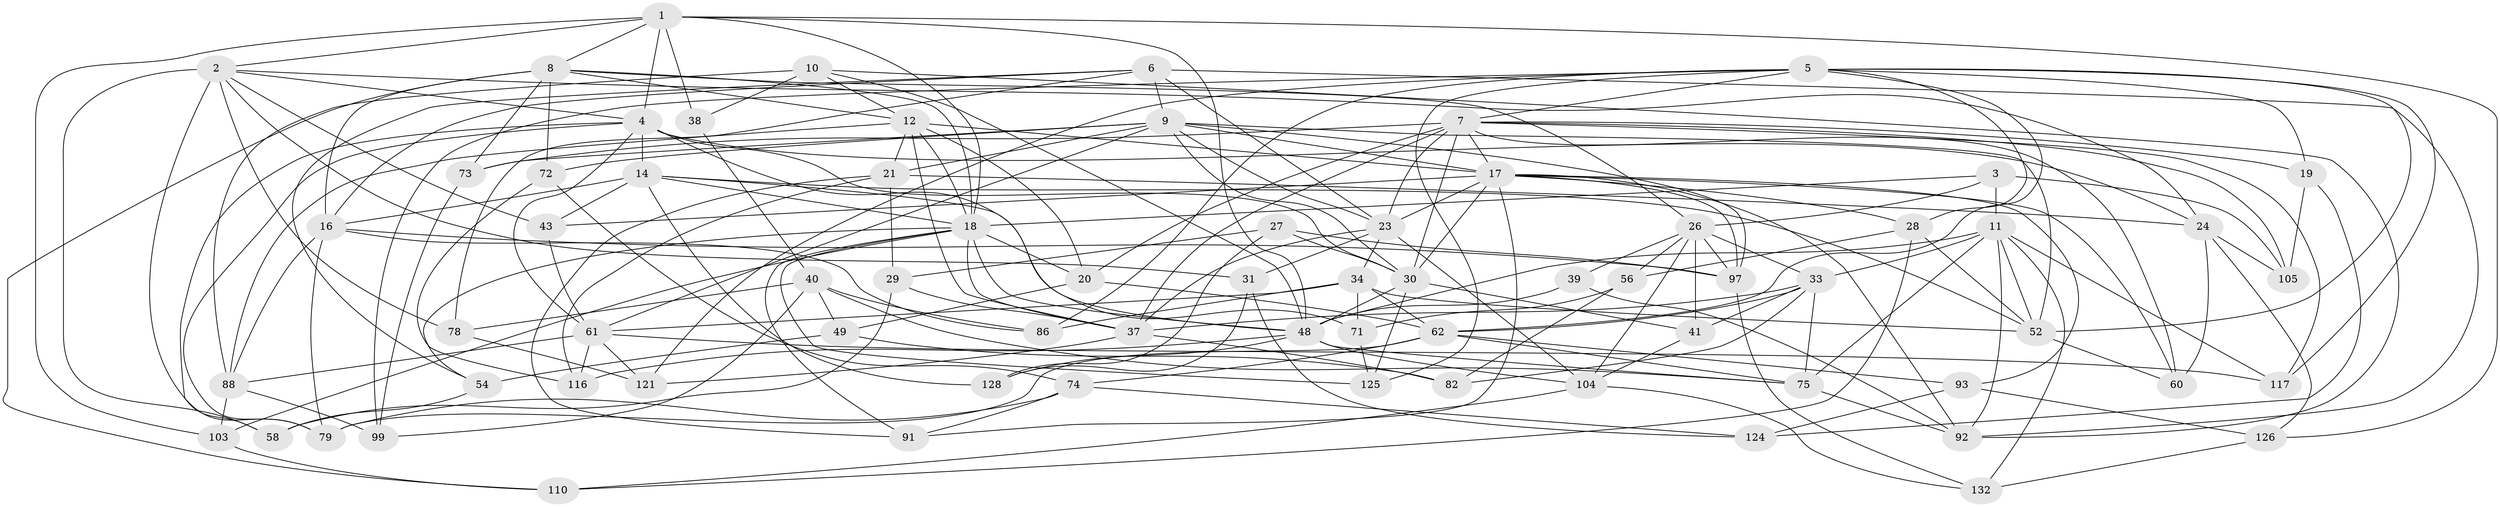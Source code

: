// original degree distribution, {4: 1.0}
// Generated by graph-tools (version 1.1) at 2025/16/03/09/25 04:16:28]
// undirected, 71 vertices, 205 edges
graph export_dot {
graph [start="1"]
  node [color=gray90,style=filled];
  1 [super="+47"];
  2 [super="+44+100"];
  3;
  4 [super="+118+13"];
  5 [super="+90+55"];
  6 [super="+84"];
  7 [super="+94+134+130"];
  8 [super="+15"];
  9 [super="+70"];
  10 [super="+57"];
  11 [super="+25+32"];
  12 [super="+45"];
  14 [super="+22+108"];
  16 [super="+35"];
  17 [super="+77+53+42"];
  18 [super="+46+59"];
  19;
  20 [super="+89"];
  21 [super="+133"];
  23 [super="+120+36"];
  24 [super="+101"];
  26 [super="+98+51"];
  27;
  28 [super="+109"];
  29;
  30 [super="+87+143"];
  31;
  33 [super="+67"];
  34 [super="+123"];
  37 [super="+76"];
  38;
  39;
  40 [super="+63"];
  41;
  43;
  48 [super="+64+129+50"];
  49;
  52 [super="+127+65"];
  54;
  56;
  58;
  60;
  61 [super="+135+113"];
  62 [super="+81+69"];
  71;
  72;
  73;
  74 [super="+122"];
  75 [super="+107"];
  78;
  79 [super="+138"];
  82;
  86;
  88 [super="+95"];
  91;
  92 [super="+111"];
  93;
  97 [super="+106"];
  99;
  103;
  104 [super="+137"];
  105;
  110;
  116;
  117;
  121;
  124;
  125;
  126;
  128;
  132;
  1 -- 38;
  1 -- 126;
  1 -- 2;
  1 -- 18;
  1 -- 4;
  1 -- 103;
  1 -- 8;
  1 -- 48;
  2 -- 78;
  2 -- 31;
  2 -- 24;
  2 -- 43;
  2 -- 58;
  2 -- 4;
  2 -- 79;
  3 -- 105;
  3 -- 11;
  3 -- 26;
  3 -- 18;
  4 -- 58;
  4 -- 79;
  4 -- 30;
  4 -- 61;
  4 -- 48 [weight=2];
  4 -- 24;
  4 -- 14;
  5 -- 121;
  5 -- 19;
  5 -- 99;
  5 -- 86;
  5 -- 28;
  5 -- 125;
  5 -- 62;
  5 -- 117;
  5 -- 52;
  5 -- 7;
  6 -- 9;
  6 -- 54;
  6 -- 78;
  6 -- 92;
  6 -- 23;
  6 -- 16;
  7 -- 60;
  7 -- 73;
  7 -- 105;
  7 -- 17;
  7 -- 20 [weight=2];
  7 -- 37;
  7 -- 19;
  7 -- 117;
  7 -- 23;
  7 -- 30;
  8 -- 110;
  8 -- 16;
  8 -- 18;
  8 -- 73;
  8 -- 26;
  8 -- 72;
  8 -- 12;
  9 -- 73;
  9 -- 97;
  9 -- 17;
  9 -- 52;
  9 -- 21;
  9 -- 23;
  9 -- 72;
  9 -- 61;
  9 -- 30;
  10 -- 38 [weight=2];
  10 -- 12;
  10 -- 48;
  10 -- 92;
  10 -- 88;
  11 -- 75;
  11 -- 92;
  11 -- 132;
  11 -- 117;
  11 -- 52;
  11 -- 33;
  11 -- 48;
  12 -- 17;
  12 -- 18;
  12 -- 37;
  12 -- 21;
  12 -- 88;
  12 -- 20;
  14 -- 18;
  14 -- 43;
  14 -- 71;
  14 -- 16 [weight=2];
  14 -- 52;
  14 -- 128;
  16 -- 97;
  16 -- 88;
  16 -- 86;
  16 -- 79;
  17 -- 92;
  17 -- 93;
  17 -- 43;
  17 -- 23;
  17 -- 97;
  17 -- 60;
  17 -- 91;
  17 -- 28;
  17 -- 30;
  18 -- 103;
  18 -- 54;
  18 -- 91;
  18 -- 125;
  18 -- 37;
  18 -- 48;
  18 -- 20;
  19 -- 124;
  19 -- 105;
  20 -- 49;
  20 -- 62;
  21 -- 29;
  21 -- 91;
  21 -- 24;
  21 -- 116;
  23 -- 104;
  23 -- 31;
  23 -- 34;
  23 -- 37;
  24 -- 60;
  24 -- 105;
  24 -- 126;
  26 -- 56;
  26 -- 39 [weight=2];
  26 -- 41;
  26 -- 104;
  26 -- 97;
  26 -- 33 [weight=2];
  27 -- 29;
  27 -- 128;
  27 -- 97;
  27 -- 30;
  28 -- 110;
  28 -- 56;
  28 -- 52 [weight=2];
  29 -- 37;
  29 -- 58;
  30 -- 48;
  30 -- 41;
  30 -- 125;
  31 -- 124;
  31 -- 128;
  33 -- 75;
  33 -- 82;
  33 -- 37;
  33 -- 41;
  33 -- 62;
  34 -- 71;
  34 -- 52;
  34 -- 61;
  34 -- 86;
  34 -- 62;
  37 -- 82;
  37 -- 121;
  38 -- 40;
  39 -- 92;
  39 -- 48;
  40 -- 49;
  40 -- 99;
  40 -- 86;
  40 -- 78;
  40 -- 75;
  41 -- 104;
  43 -- 61;
  48 -- 104;
  48 -- 75;
  48 -- 128;
  48 -- 116;
  49 -- 82;
  49 -- 54;
  52 -- 60;
  54 -- 58;
  56 -- 82;
  56 -- 71;
  61 -- 121;
  61 -- 116;
  61 -- 117;
  61 -- 88;
  62 -- 93;
  62 -- 74;
  62 -- 75;
  62 -- 79;
  71 -- 125;
  72 -- 116;
  72 -- 74;
  73 -- 99;
  74 -- 79 [weight=2];
  74 -- 91;
  74 -- 124;
  75 -- 92;
  78 -- 121;
  88 -- 99;
  88 -- 103;
  93 -- 124;
  93 -- 126;
  97 -- 132;
  103 -- 110;
  104 -- 110;
  104 -- 132;
  126 -- 132;
}
